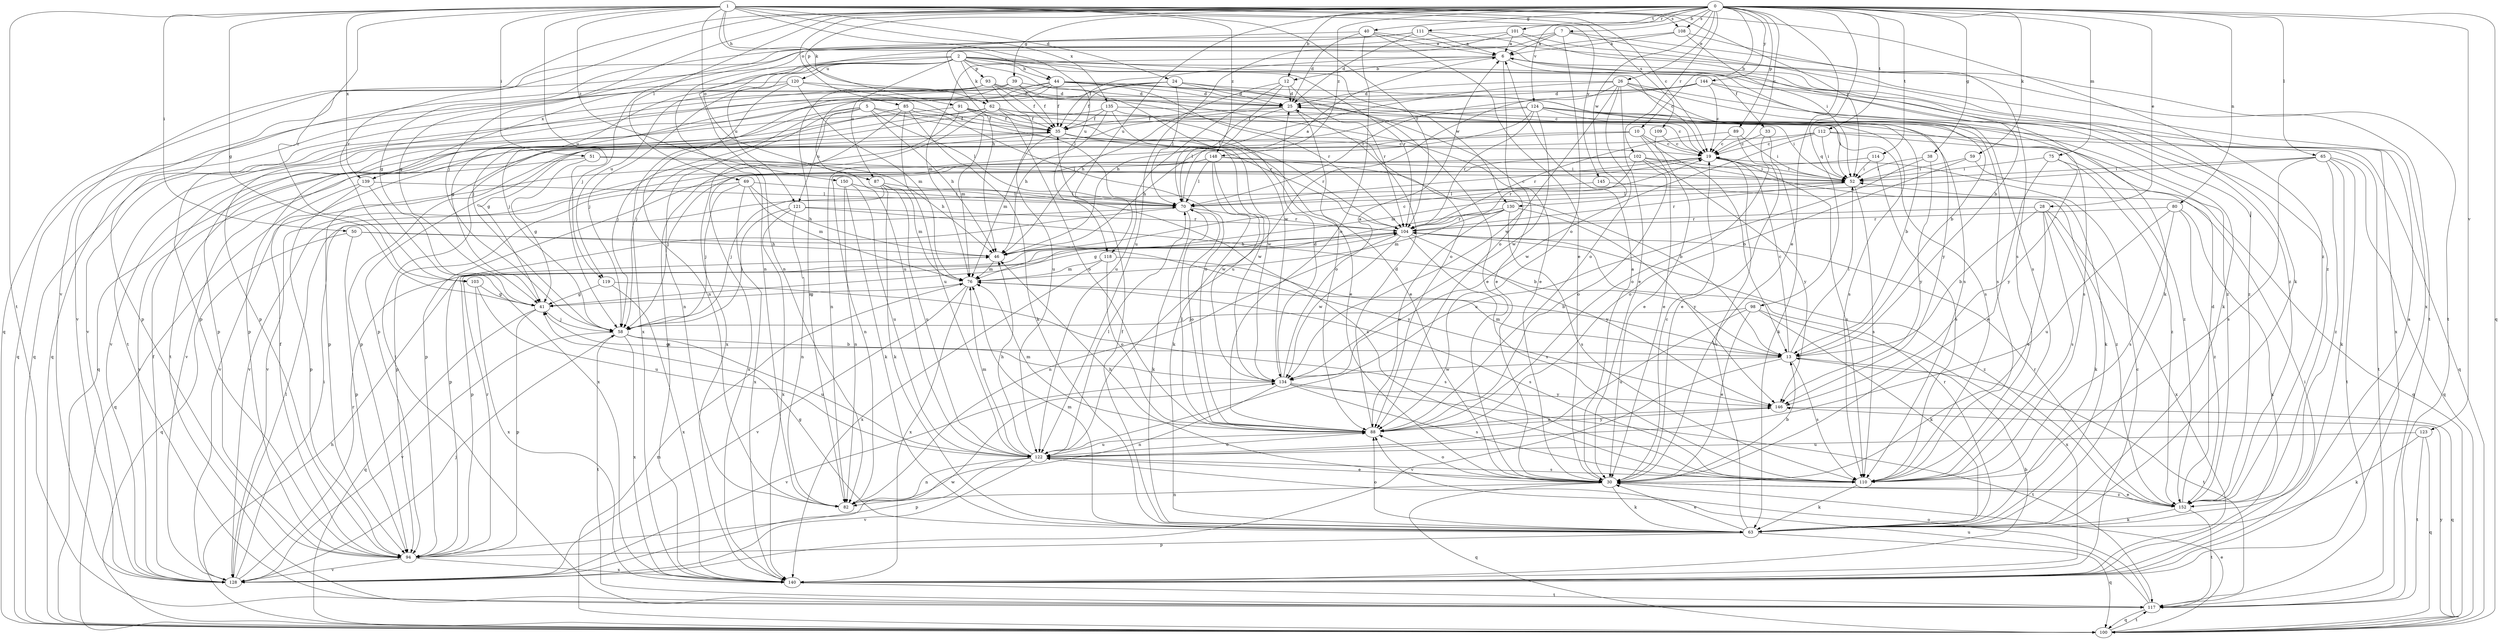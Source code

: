 strict digraph  {
0;
1;
2;
5;
6;
7;
10;
12;
13;
19;
24;
25;
26;
28;
30;
33;
35;
38;
39;
40;
41;
44;
46;
50;
51;
52;
58;
59;
62;
63;
65;
69;
70;
75;
76;
80;
82;
85;
87;
88;
89;
91;
93;
94;
98;
100;
101;
102;
103;
104;
108;
109;
110;
111;
112;
114;
117;
118;
119;
120;
121;
122;
123;
124;
128;
130;
134;
135;
139;
140;
144;
145;
146;
148;
150;
152;
0 -> 7  [label=b];
0 -> 10  [label=b];
0 -> 12  [label=b];
0 -> 19  [label=c];
0 -> 26  [label=e];
0 -> 28  [label=e];
0 -> 30  [label=e];
0 -> 38  [label=g];
0 -> 39  [label=g];
0 -> 40  [label=g];
0 -> 58  [label=j];
0 -> 59  [label=k];
0 -> 65  [label=l];
0 -> 69  [label=l];
0 -> 75  [label=m];
0 -> 80  [label=n];
0 -> 85  [label=o];
0 -> 89  [label=p];
0 -> 91  [label=p];
0 -> 98  [label=q];
0 -> 100  [label=q];
0 -> 101  [label=r];
0 -> 102  [label=r];
0 -> 103  [label=r];
0 -> 108  [label=s];
0 -> 111  [label=t];
0 -> 112  [label=t];
0 -> 114  [label=t];
0 -> 118  [label=u];
0 -> 123  [label=v];
0 -> 124  [label=v];
0 -> 128  [label=v];
0 -> 130  [label=w];
0 -> 144  [label=y];
0 -> 148  [label=z];
1 -> 19  [label=c];
1 -> 24  [label=d];
1 -> 41  [label=g];
1 -> 44  [label=h];
1 -> 50  [label=i];
1 -> 51  [label=i];
1 -> 52  [label=i];
1 -> 62  [label=k];
1 -> 87  [label=o];
1 -> 103  [label=r];
1 -> 104  [label=r];
1 -> 108  [label=s];
1 -> 109  [label=s];
1 -> 117  [label=t];
1 -> 118  [label=u];
1 -> 119  [label=u];
1 -> 135  [label=x];
1 -> 139  [label=x];
1 -> 145  [label=y];
1 -> 148  [label=z];
1 -> 150  [label=z];
1 -> 152  [label=z];
2 -> 19  [label=c];
2 -> 33  [label=f];
2 -> 44  [label=h];
2 -> 58  [label=j];
2 -> 62  [label=k];
2 -> 87  [label=o];
2 -> 93  [label=p];
2 -> 104  [label=r];
2 -> 119  [label=u];
2 -> 120  [label=u];
2 -> 121  [label=u];
2 -> 128  [label=v];
2 -> 130  [label=w];
2 -> 134  [label=w];
2 -> 139  [label=x];
2 -> 152  [label=z];
5 -> 35  [label=f];
5 -> 46  [label=h];
5 -> 58  [label=j];
5 -> 70  [label=l];
5 -> 82  [label=n];
5 -> 104  [label=r];
5 -> 117  [label=t];
5 -> 121  [label=u];
6 -> 12  [label=b];
6 -> 35  [label=f];
6 -> 63  [label=k];
6 -> 76  [label=m];
6 -> 88  [label=o];
6 -> 110  [label=s];
7 -> 6  [label=a];
7 -> 58  [label=j];
7 -> 63  [label=k];
7 -> 82  [label=n];
7 -> 88  [label=o];
7 -> 117  [label=t];
10 -> 13  [label=b];
10 -> 19  [label=c];
10 -> 30  [label=e];
10 -> 94  [label=p];
10 -> 128  [label=v];
12 -> 25  [label=d];
12 -> 46  [label=h];
12 -> 70  [label=l];
12 -> 104  [label=r];
12 -> 122  [label=u];
13 -> 19  [label=c];
13 -> 52  [label=i];
13 -> 76  [label=m];
13 -> 110  [label=s];
13 -> 117  [label=t];
13 -> 128  [label=v];
13 -> 134  [label=w];
19 -> 52  [label=i];
19 -> 58  [label=j];
19 -> 110  [label=s];
19 -> 128  [label=v];
24 -> 25  [label=d];
24 -> 30  [label=e];
24 -> 35  [label=f];
24 -> 41  [label=g];
24 -> 70  [label=l];
24 -> 110  [label=s];
24 -> 128  [label=v];
25 -> 35  [label=f];
25 -> 52  [label=i];
25 -> 70  [label=l];
25 -> 88  [label=o];
25 -> 100  [label=q];
26 -> 13  [label=b];
26 -> 25  [label=d];
26 -> 30  [label=e];
26 -> 46  [label=h];
26 -> 88  [label=o];
26 -> 110  [label=s];
26 -> 122  [label=u];
26 -> 134  [label=w];
26 -> 140  [label=x];
28 -> 13  [label=b];
28 -> 30  [label=e];
28 -> 63  [label=k];
28 -> 104  [label=r];
28 -> 110  [label=s];
28 -> 140  [label=x];
30 -> 6  [label=a];
30 -> 13  [label=b];
30 -> 19  [label=c];
30 -> 46  [label=h];
30 -> 63  [label=k];
30 -> 82  [label=n];
30 -> 88  [label=o];
30 -> 100  [label=q];
30 -> 152  [label=z];
33 -> 19  [label=c];
33 -> 30  [label=e];
33 -> 63  [label=k];
35 -> 19  [label=c];
35 -> 76  [label=m];
35 -> 94  [label=p];
35 -> 104  [label=r];
35 -> 134  [label=w];
38 -> 52  [label=i];
38 -> 122  [label=u];
38 -> 146  [label=y];
39 -> 25  [label=d];
39 -> 30  [label=e];
39 -> 35  [label=f];
39 -> 58  [label=j];
39 -> 100  [label=q];
40 -> 6  [label=a];
40 -> 13  [label=b];
40 -> 25  [label=d];
40 -> 30  [label=e];
40 -> 41  [label=g];
40 -> 88  [label=o];
41 -> 58  [label=j];
41 -> 94  [label=p];
41 -> 100  [label=q];
44 -> 19  [label=c];
44 -> 25  [label=d];
44 -> 30  [label=e];
44 -> 35  [label=f];
44 -> 100  [label=q];
44 -> 104  [label=r];
44 -> 117  [label=t];
44 -> 122  [label=u];
44 -> 140  [label=x];
44 -> 152  [label=z];
46 -> 19  [label=c];
46 -> 76  [label=m];
50 -> 46  [label=h];
50 -> 94  [label=p];
50 -> 100  [label=q];
50 -> 146  [label=y];
51 -> 41  [label=g];
51 -> 46  [label=h];
51 -> 52  [label=i];
51 -> 128  [label=v];
52 -> 70  [label=l];
52 -> 104  [label=r];
52 -> 110  [label=s];
58 -> 13  [label=b];
58 -> 117  [label=t];
58 -> 122  [label=u];
58 -> 128  [label=v];
58 -> 140  [label=x];
59 -> 52  [label=i];
59 -> 88  [label=o];
59 -> 100  [label=q];
62 -> 19  [label=c];
62 -> 35  [label=f];
62 -> 52  [label=i];
62 -> 88  [label=o];
62 -> 94  [label=p];
62 -> 128  [label=v];
62 -> 140  [label=x];
63 -> 19  [label=c];
63 -> 30  [label=e];
63 -> 35  [label=f];
63 -> 41  [label=g];
63 -> 76  [label=m];
63 -> 88  [label=o];
63 -> 94  [label=p];
63 -> 100  [label=q];
63 -> 104  [label=r];
65 -> 52  [label=i];
65 -> 63  [label=k];
65 -> 76  [label=m];
65 -> 100  [label=q];
65 -> 110  [label=s];
65 -> 117  [label=t];
65 -> 152  [label=z];
69 -> 46  [label=h];
69 -> 58  [label=j];
69 -> 70  [label=l];
69 -> 76  [label=m];
69 -> 94  [label=p];
69 -> 140  [label=x];
70 -> 6  [label=a];
70 -> 19  [label=c];
70 -> 63  [label=k];
70 -> 88  [label=o];
70 -> 94  [label=p];
70 -> 104  [label=r];
75 -> 30  [label=e];
75 -> 52  [label=i];
75 -> 146  [label=y];
75 -> 152  [label=z];
76 -> 41  [label=g];
76 -> 110  [label=s];
76 -> 128  [label=v];
76 -> 140  [label=x];
80 -> 104  [label=r];
80 -> 110  [label=s];
80 -> 122  [label=u];
80 -> 140  [label=x];
80 -> 152  [label=z];
85 -> 35  [label=f];
85 -> 41  [label=g];
85 -> 63  [label=k];
85 -> 88  [label=o];
85 -> 122  [label=u];
85 -> 140  [label=x];
87 -> 58  [label=j];
87 -> 63  [label=k];
87 -> 70  [label=l];
87 -> 76  [label=m];
87 -> 122  [label=u];
88 -> 25  [label=d];
88 -> 70  [label=l];
88 -> 76  [label=m];
88 -> 122  [label=u];
88 -> 146  [label=y];
89 -> 19  [label=c];
89 -> 52  [label=i];
89 -> 88  [label=o];
89 -> 104  [label=r];
91 -> 30  [label=e];
91 -> 35  [label=f];
91 -> 58  [label=j];
91 -> 76  [label=m];
91 -> 94  [label=p];
91 -> 110  [label=s];
93 -> 25  [label=d];
93 -> 35  [label=f];
93 -> 82  [label=n];
93 -> 88  [label=o];
93 -> 94  [label=p];
93 -> 100  [label=q];
93 -> 122  [label=u];
94 -> 35  [label=f];
94 -> 104  [label=r];
94 -> 128  [label=v];
94 -> 140  [label=x];
98 -> 30  [label=e];
98 -> 58  [label=j];
98 -> 63  [label=k];
98 -> 122  [label=u];
98 -> 140  [label=x];
100 -> 30  [label=e];
100 -> 46  [label=h];
100 -> 76  [label=m];
100 -> 117  [label=t];
100 -> 146  [label=y];
101 -> 6  [label=a];
101 -> 41  [label=g];
101 -> 122  [label=u];
101 -> 140  [label=x];
101 -> 152  [label=z];
102 -> 52  [label=i];
102 -> 63  [label=k];
102 -> 82  [label=n];
102 -> 88  [label=o];
102 -> 104  [label=r];
102 -> 128  [label=v];
102 -> 146  [label=y];
103 -> 41  [label=g];
103 -> 122  [label=u];
103 -> 140  [label=x];
104 -> 46  [label=h];
104 -> 82  [label=n];
104 -> 94  [label=p];
104 -> 110  [label=s];
104 -> 134  [label=w];
104 -> 146  [label=y];
104 -> 152  [label=z];
108 -> 6  [label=a];
108 -> 52  [label=i];
108 -> 100  [label=q];
108 -> 110  [label=s];
109 -> 19  [label=c];
109 -> 30  [label=e];
110 -> 63  [label=k];
111 -> 6  [label=a];
111 -> 25  [label=d];
111 -> 46  [label=h];
111 -> 82  [label=n];
111 -> 117  [label=t];
112 -> 19  [label=c];
112 -> 46  [label=h];
112 -> 52  [label=i];
112 -> 117  [label=t];
112 -> 134  [label=w];
112 -> 152  [label=z];
114 -> 52  [label=i];
114 -> 94  [label=p];
114 -> 110  [label=s];
117 -> 88  [label=o];
117 -> 100  [label=q];
117 -> 122  [label=u];
118 -> 13  [label=b];
118 -> 76  [label=m];
118 -> 88  [label=o];
118 -> 140  [label=x];
119 -> 41  [label=g];
119 -> 110  [label=s];
119 -> 140  [label=x];
120 -> 25  [label=d];
120 -> 58  [label=j];
120 -> 70  [label=l];
120 -> 76  [label=m];
120 -> 82  [label=n];
120 -> 94  [label=p];
121 -> 13  [label=b];
121 -> 58  [label=j];
121 -> 82  [label=n];
121 -> 104  [label=r];
121 -> 140  [label=x];
122 -> 30  [label=e];
122 -> 46  [label=h];
122 -> 70  [label=l];
122 -> 76  [label=m];
122 -> 82  [label=n];
122 -> 88  [label=o];
122 -> 94  [label=p];
122 -> 110  [label=s];
122 -> 128  [label=v];
123 -> 63  [label=k];
123 -> 100  [label=q];
123 -> 117  [label=t];
123 -> 122  [label=u];
124 -> 13  [label=b];
124 -> 35  [label=f];
124 -> 82  [label=n];
124 -> 94  [label=p];
124 -> 100  [label=q];
124 -> 104  [label=r];
124 -> 110  [label=s];
124 -> 134  [label=w];
124 -> 146  [label=y];
128 -> 35  [label=f];
128 -> 52  [label=i];
128 -> 58  [label=j];
128 -> 70  [label=l];
128 -> 104  [label=r];
128 -> 134  [label=w];
130 -> 41  [label=g];
130 -> 76  [label=m];
130 -> 88  [label=o];
130 -> 104  [label=r];
130 -> 110  [label=s];
130 -> 146  [label=y];
134 -> 6  [label=a];
134 -> 25  [label=d];
134 -> 41  [label=g];
134 -> 82  [label=n];
134 -> 110  [label=s];
134 -> 117  [label=t];
134 -> 128  [label=v];
134 -> 146  [label=y];
135 -> 30  [label=e];
135 -> 35  [label=f];
135 -> 46  [label=h];
135 -> 110  [label=s];
135 -> 117  [label=t];
135 -> 134  [label=w];
139 -> 70  [label=l];
139 -> 94  [label=p];
139 -> 100  [label=q];
139 -> 140  [label=x];
140 -> 6  [label=a];
140 -> 13  [label=b];
140 -> 19  [label=c];
140 -> 52  [label=i];
140 -> 117  [label=t];
144 -> 19  [label=c];
144 -> 25  [label=d];
144 -> 63  [label=k];
144 -> 70  [label=l];
144 -> 94  [label=p];
144 -> 152  [label=z];
145 -> 70  [label=l];
145 -> 152  [label=z];
146 -> 88  [label=o];
146 -> 100  [label=q];
148 -> 13  [label=b];
148 -> 52  [label=i];
148 -> 63  [label=k];
148 -> 70  [label=l];
148 -> 128  [label=v];
148 -> 134  [label=w];
148 -> 140  [label=x];
150 -> 63  [label=k];
150 -> 70  [label=l];
150 -> 82  [label=n];
150 -> 110  [label=s];
150 -> 122  [label=u];
152 -> 25  [label=d];
152 -> 30  [label=e];
152 -> 63  [label=k];
152 -> 104  [label=r];
152 -> 117  [label=t];
}
